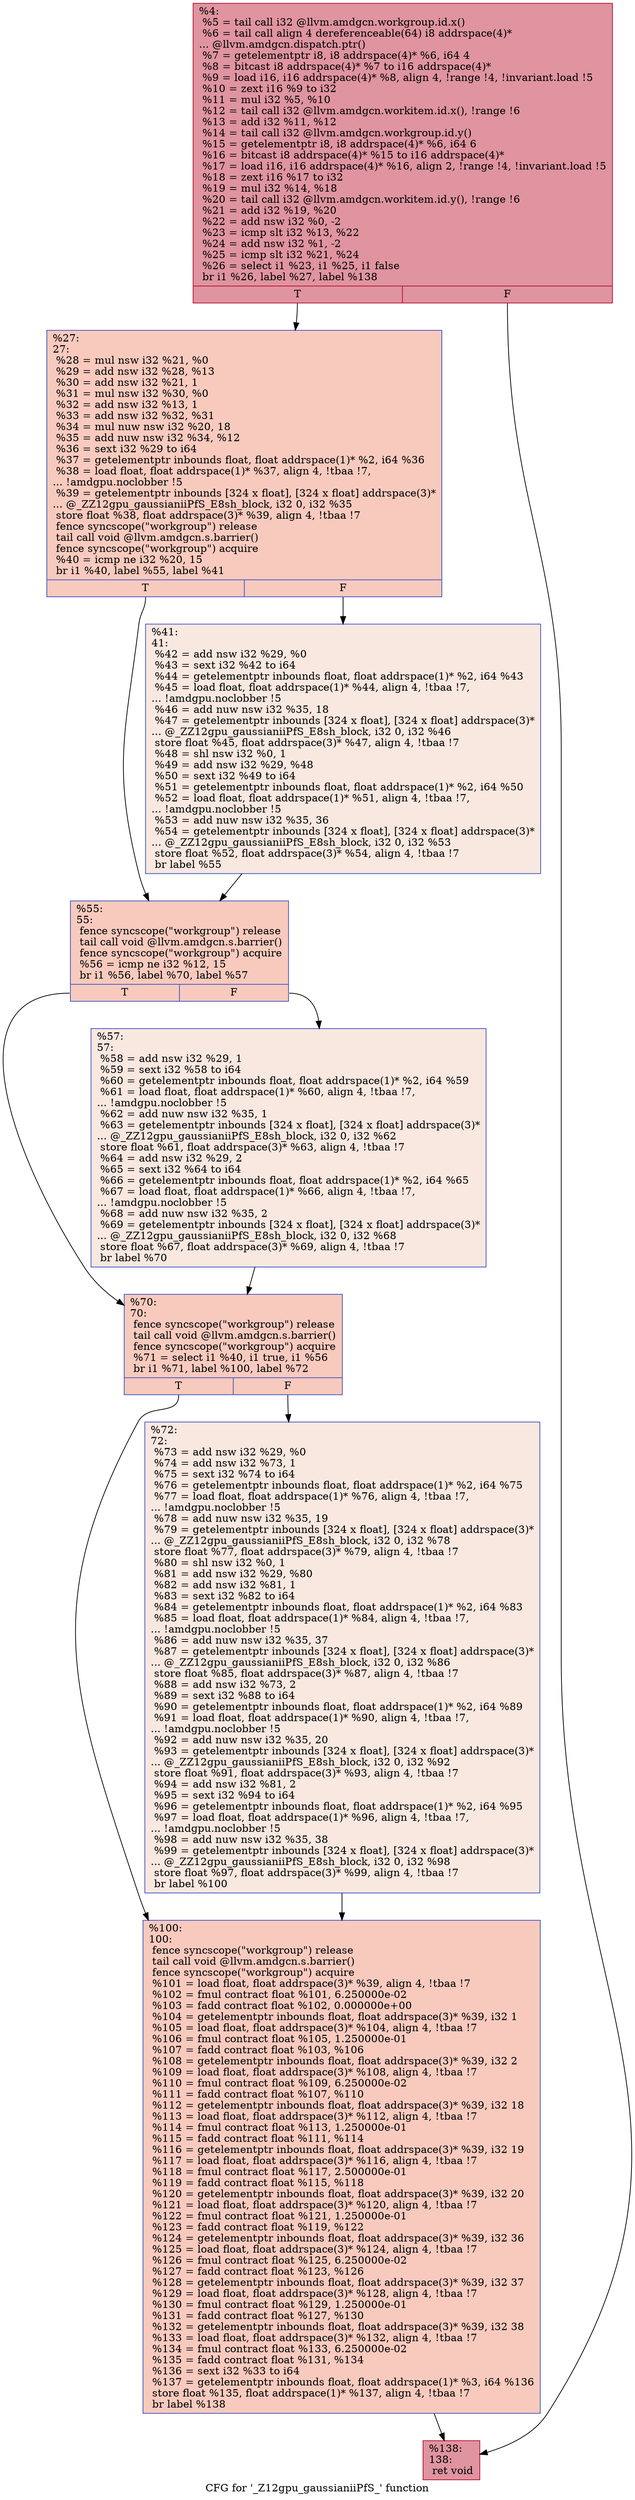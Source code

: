 digraph "CFG for '_Z12gpu_gaussianiiPfS_' function" {
	label="CFG for '_Z12gpu_gaussianiiPfS_' function";

	Node0x615fb00 [shape=record,color="#b70d28ff", style=filled, fillcolor="#b70d2870",label="{%4:\l  %5 = tail call i32 @llvm.amdgcn.workgroup.id.x()\l  %6 = tail call align 4 dereferenceable(64) i8 addrspace(4)*\l... @llvm.amdgcn.dispatch.ptr()\l  %7 = getelementptr i8, i8 addrspace(4)* %6, i64 4\l  %8 = bitcast i8 addrspace(4)* %7 to i16 addrspace(4)*\l  %9 = load i16, i16 addrspace(4)* %8, align 4, !range !4, !invariant.load !5\l  %10 = zext i16 %9 to i32\l  %11 = mul i32 %5, %10\l  %12 = tail call i32 @llvm.amdgcn.workitem.id.x(), !range !6\l  %13 = add i32 %11, %12\l  %14 = tail call i32 @llvm.amdgcn.workgroup.id.y()\l  %15 = getelementptr i8, i8 addrspace(4)* %6, i64 6\l  %16 = bitcast i8 addrspace(4)* %15 to i16 addrspace(4)*\l  %17 = load i16, i16 addrspace(4)* %16, align 2, !range !4, !invariant.load !5\l  %18 = zext i16 %17 to i32\l  %19 = mul i32 %14, %18\l  %20 = tail call i32 @llvm.amdgcn.workitem.id.y(), !range !6\l  %21 = add i32 %19, %20\l  %22 = add nsw i32 %0, -2\l  %23 = icmp slt i32 %13, %22\l  %24 = add nsw i32 %1, -2\l  %25 = icmp slt i32 %21, %24\l  %26 = select i1 %23, i1 %25, i1 false\l  br i1 %26, label %27, label %138\l|{<s0>T|<s1>F}}"];
	Node0x615fb00:s0 -> Node0x61636f0;
	Node0x615fb00:s1 -> Node0x6163780;
	Node0x61636f0 [shape=record,color="#3d50c3ff", style=filled, fillcolor="#ef886b70",label="{%27:\l27:                                               \l  %28 = mul nsw i32 %21, %0\l  %29 = add nsw i32 %28, %13\l  %30 = add nsw i32 %21, 1\l  %31 = mul nsw i32 %30, %0\l  %32 = add nsw i32 %13, 1\l  %33 = add nsw i32 %32, %31\l  %34 = mul nuw nsw i32 %20, 18\l  %35 = add nuw nsw i32 %34, %12\l  %36 = sext i32 %29 to i64\l  %37 = getelementptr inbounds float, float addrspace(1)* %2, i64 %36\l  %38 = load float, float addrspace(1)* %37, align 4, !tbaa !7,\l... !amdgpu.noclobber !5\l  %39 = getelementptr inbounds [324 x float], [324 x float] addrspace(3)*\l... @_ZZ12gpu_gaussianiiPfS_E8sh_block, i32 0, i32 %35\l  store float %38, float addrspace(3)* %39, align 4, !tbaa !7\l  fence syncscope(\"workgroup\") release\l  tail call void @llvm.amdgcn.s.barrier()\l  fence syncscope(\"workgroup\") acquire\l  %40 = icmp ne i32 %20, 15\l  br i1 %40, label %55, label %41\l|{<s0>T|<s1>F}}"];
	Node0x61636f0:s0 -> Node0x6164d10;
	Node0x61636f0:s1 -> Node0x6164da0;
	Node0x6164da0 [shape=record,color="#3d50c3ff", style=filled, fillcolor="#f1ccb870",label="{%41:\l41:                                               \l  %42 = add nsw i32 %29, %0\l  %43 = sext i32 %42 to i64\l  %44 = getelementptr inbounds float, float addrspace(1)* %2, i64 %43\l  %45 = load float, float addrspace(1)* %44, align 4, !tbaa !7,\l... !amdgpu.noclobber !5\l  %46 = add nuw nsw i32 %35, 18\l  %47 = getelementptr inbounds [324 x float], [324 x float] addrspace(3)*\l... @_ZZ12gpu_gaussianiiPfS_E8sh_block, i32 0, i32 %46\l  store float %45, float addrspace(3)* %47, align 4, !tbaa !7\l  %48 = shl nsw i32 %0, 1\l  %49 = add nsw i32 %29, %48\l  %50 = sext i32 %49 to i64\l  %51 = getelementptr inbounds float, float addrspace(1)* %2, i64 %50\l  %52 = load float, float addrspace(1)* %51, align 4, !tbaa !7,\l... !amdgpu.noclobber !5\l  %53 = add nuw nsw i32 %35, 36\l  %54 = getelementptr inbounds [324 x float], [324 x float] addrspace(3)*\l... @_ZZ12gpu_gaussianiiPfS_E8sh_block, i32 0, i32 %53\l  store float %52, float addrspace(3)* %54, align 4, !tbaa !7\l  br label %55\l}"];
	Node0x6164da0 -> Node0x6164d10;
	Node0x6164d10 [shape=record,color="#3d50c3ff", style=filled, fillcolor="#ef886b70",label="{%55:\l55:                                               \l  fence syncscope(\"workgroup\") release\l  tail call void @llvm.amdgcn.s.barrier()\l  fence syncscope(\"workgroup\") acquire\l  %56 = icmp ne i32 %12, 15\l  br i1 %56, label %70, label %57\l|{<s0>T|<s1>F}}"];
	Node0x6164d10:s0 -> Node0x6165a80;
	Node0x6164d10:s1 -> Node0x6165ad0;
	Node0x6165ad0 [shape=record,color="#3d50c3ff", style=filled, fillcolor="#f1ccb870",label="{%57:\l57:                                               \l  %58 = add nsw i32 %29, 1\l  %59 = sext i32 %58 to i64\l  %60 = getelementptr inbounds float, float addrspace(1)* %2, i64 %59\l  %61 = load float, float addrspace(1)* %60, align 4, !tbaa !7,\l... !amdgpu.noclobber !5\l  %62 = add nuw nsw i32 %35, 1\l  %63 = getelementptr inbounds [324 x float], [324 x float] addrspace(3)*\l... @_ZZ12gpu_gaussianiiPfS_E8sh_block, i32 0, i32 %62\l  store float %61, float addrspace(3)* %63, align 4, !tbaa !7\l  %64 = add nsw i32 %29, 2\l  %65 = sext i32 %64 to i64\l  %66 = getelementptr inbounds float, float addrspace(1)* %2, i64 %65\l  %67 = load float, float addrspace(1)* %66, align 4, !tbaa !7,\l... !amdgpu.noclobber !5\l  %68 = add nuw nsw i32 %35, 2\l  %69 = getelementptr inbounds [324 x float], [324 x float] addrspace(3)*\l... @_ZZ12gpu_gaussianiiPfS_E8sh_block, i32 0, i32 %68\l  store float %67, float addrspace(3)* %69, align 4, !tbaa !7\l  br label %70\l}"];
	Node0x6165ad0 -> Node0x6165a80;
	Node0x6165a80 [shape=record,color="#3d50c3ff", style=filled, fillcolor="#ef886b70",label="{%70:\l70:                                               \l  fence syncscope(\"workgroup\") release\l  tail call void @llvm.amdgcn.s.barrier()\l  fence syncscope(\"workgroup\") acquire\l  %71 = select i1 %40, i1 true, i1 %56\l  br i1 %71, label %100, label %72\l|{<s0>T|<s1>F}}"];
	Node0x6165a80:s0 -> Node0x6166910;
	Node0x6165a80:s1 -> Node0x6166960;
	Node0x6166960 [shape=record,color="#3d50c3ff", style=filled, fillcolor="#f1ccb870",label="{%72:\l72:                                               \l  %73 = add nsw i32 %29, %0\l  %74 = add nsw i32 %73, 1\l  %75 = sext i32 %74 to i64\l  %76 = getelementptr inbounds float, float addrspace(1)* %2, i64 %75\l  %77 = load float, float addrspace(1)* %76, align 4, !tbaa !7,\l... !amdgpu.noclobber !5\l  %78 = add nuw nsw i32 %35, 19\l  %79 = getelementptr inbounds [324 x float], [324 x float] addrspace(3)*\l... @_ZZ12gpu_gaussianiiPfS_E8sh_block, i32 0, i32 %78\l  store float %77, float addrspace(3)* %79, align 4, !tbaa !7\l  %80 = shl nsw i32 %0, 1\l  %81 = add nsw i32 %29, %80\l  %82 = add nsw i32 %81, 1\l  %83 = sext i32 %82 to i64\l  %84 = getelementptr inbounds float, float addrspace(1)* %2, i64 %83\l  %85 = load float, float addrspace(1)* %84, align 4, !tbaa !7,\l... !amdgpu.noclobber !5\l  %86 = add nuw nsw i32 %35, 37\l  %87 = getelementptr inbounds [324 x float], [324 x float] addrspace(3)*\l... @_ZZ12gpu_gaussianiiPfS_E8sh_block, i32 0, i32 %86\l  store float %85, float addrspace(3)* %87, align 4, !tbaa !7\l  %88 = add nsw i32 %73, 2\l  %89 = sext i32 %88 to i64\l  %90 = getelementptr inbounds float, float addrspace(1)* %2, i64 %89\l  %91 = load float, float addrspace(1)* %90, align 4, !tbaa !7,\l... !amdgpu.noclobber !5\l  %92 = add nuw nsw i32 %35, 20\l  %93 = getelementptr inbounds [324 x float], [324 x float] addrspace(3)*\l... @_ZZ12gpu_gaussianiiPfS_E8sh_block, i32 0, i32 %92\l  store float %91, float addrspace(3)* %93, align 4, !tbaa !7\l  %94 = add nsw i32 %81, 2\l  %95 = sext i32 %94 to i64\l  %96 = getelementptr inbounds float, float addrspace(1)* %2, i64 %95\l  %97 = load float, float addrspace(1)* %96, align 4, !tbaa !7,\l... !amdgpu.noclobber !5\l  %98 = add nuw nsw i32 %35, 38\l  %99 = getelementptr inbounds [324 x float], [324 x float] addrspace(3)*\l... @_ZZ12gpu_gaussianiiPfS_E8sh_block, i32 0, i32 %98\l  store float %97, float addrspace(3)* %99, align 4, !tbaa !7\l  br label %100\l}"];
	Node0x6166960 -> Node0x6166910;
	Node0x6166910 [shape=record,color="#3d50c3ff", style=filled, fillcolor="#ef886b70",label="{%100:\l100:                                              \l  fence syncscope(\"workgroup\") release\l  tail call void @llvm.amdgcn.s.barrier()\l  fence syncscope(\"workgroup\") acquire\l  %101 = load float, float addrspace(3)* %39, align 4, !tbaa !7\l  %102 = fmul contract float %101, 6.250000e-02\l  %103 = fadd contract float %102, 0.000000e+00\l  %104 = getelementptr inbounds float, float addrspace(3)* %39, i32 1\l  %105 = load float, float addrspace(3)* %104, align 4, !tbaa !7\l  %106 = fmul contract float %105, 1.250000e-01\l  %107 = fadd contract float %103, %106\l  %108 = getelementptr inbounds float, float addrspace(3)* %39, i32 2\l  %109 = load float, float addrspace(3)* %108, align 4, !tbaa !7\l  %110 = fmul contract float %109, 6.250000e-02\l  %111 = fadd contract float %107, %110\l  %112 = getelementptr inbounds float, float addrspace(3)* %39, i32 18\l  %113 = load float, float addrspace(3)* %112, align 4, !tbaa !7\l  %114 = fmul contract float %113, 1.250000e-01\l  %115 = fadd contract float %111, %114\l  %116 = getelementptr inbounds float, float addrspace(3)* %39, i32 19\l  %117 = load float, float addrspace(3)* %116, align 4, !tbaa !7\l  %118 = fmul contract float %117, 2.500000e-01\l  %119 = fadd contract float %115, %118\l  %120 = getelementptr inbounds float, float addrspace(3)* %39, i32 20\l  %121 = load float, float addrspace(3)* %120, align 4, !tbaa !7\l  %122 = fmul contract float %121, 1.250000e-01\l  %123 = fadd contract float %119, %122\l  %124 = getelementptr inbounds float, float addrspace(3)* %39, i32 36\l  %125 = load float, float addrspace(3)* %124, align 4, !tbaa !7\l  %126 = fmul contract float %125, 6.250000e-02\l  %127 = fadd contract float %123, %126\l  %128 = getelementptr inbounds float, float addrspace(3)* %39, i32 37\l  %129 = load float, float addrspace(3)* %128, align 4, !tbaa !7\l  %130 = fmul contract float %129, 1.250000e-01\l  %131 = fadd contract float %127, %130\l  %132 = getelementptr inbounds float, float addrspace(3)* %39, i32 38\l  %133 = load float, float addrspace(3)* %132, align 4, !tbaa !7\l  %134 = fmul contract float %133, 6.250000e-02\l  %135 = fadd contract float %131, %134\l  %136 = sext i32 %33 to i64\l  %137 = getelementptr inbounds float, float addrspace(1)* %3, i64 %136\l  store float %135, float addrspace(1)* %137, align 4, !tbaa !7\l  br label %138\l}"];
	Node0x6166910 -> Node0x6163780;
	Node0x6163780 [shape=record,color="#b70d28ff", style=filled, fillcolor="#b70d2870",label="{%138:\l138:                                              \l  ret void\l}"];
}
